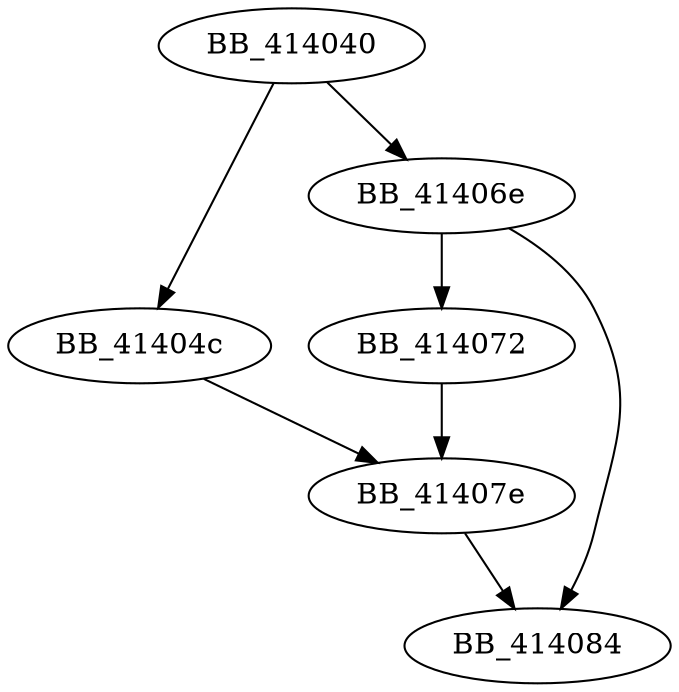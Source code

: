 DiGraph sub_414040{
BB_414040->BB_41404c
BB_414040->BB_41406e
BB_41404c->BB_41407e
BB_41406e->BB_414072
BB_41406e->BB_414084
BB_414072->BB_41407e
BB_41407e->BB_414084
}
